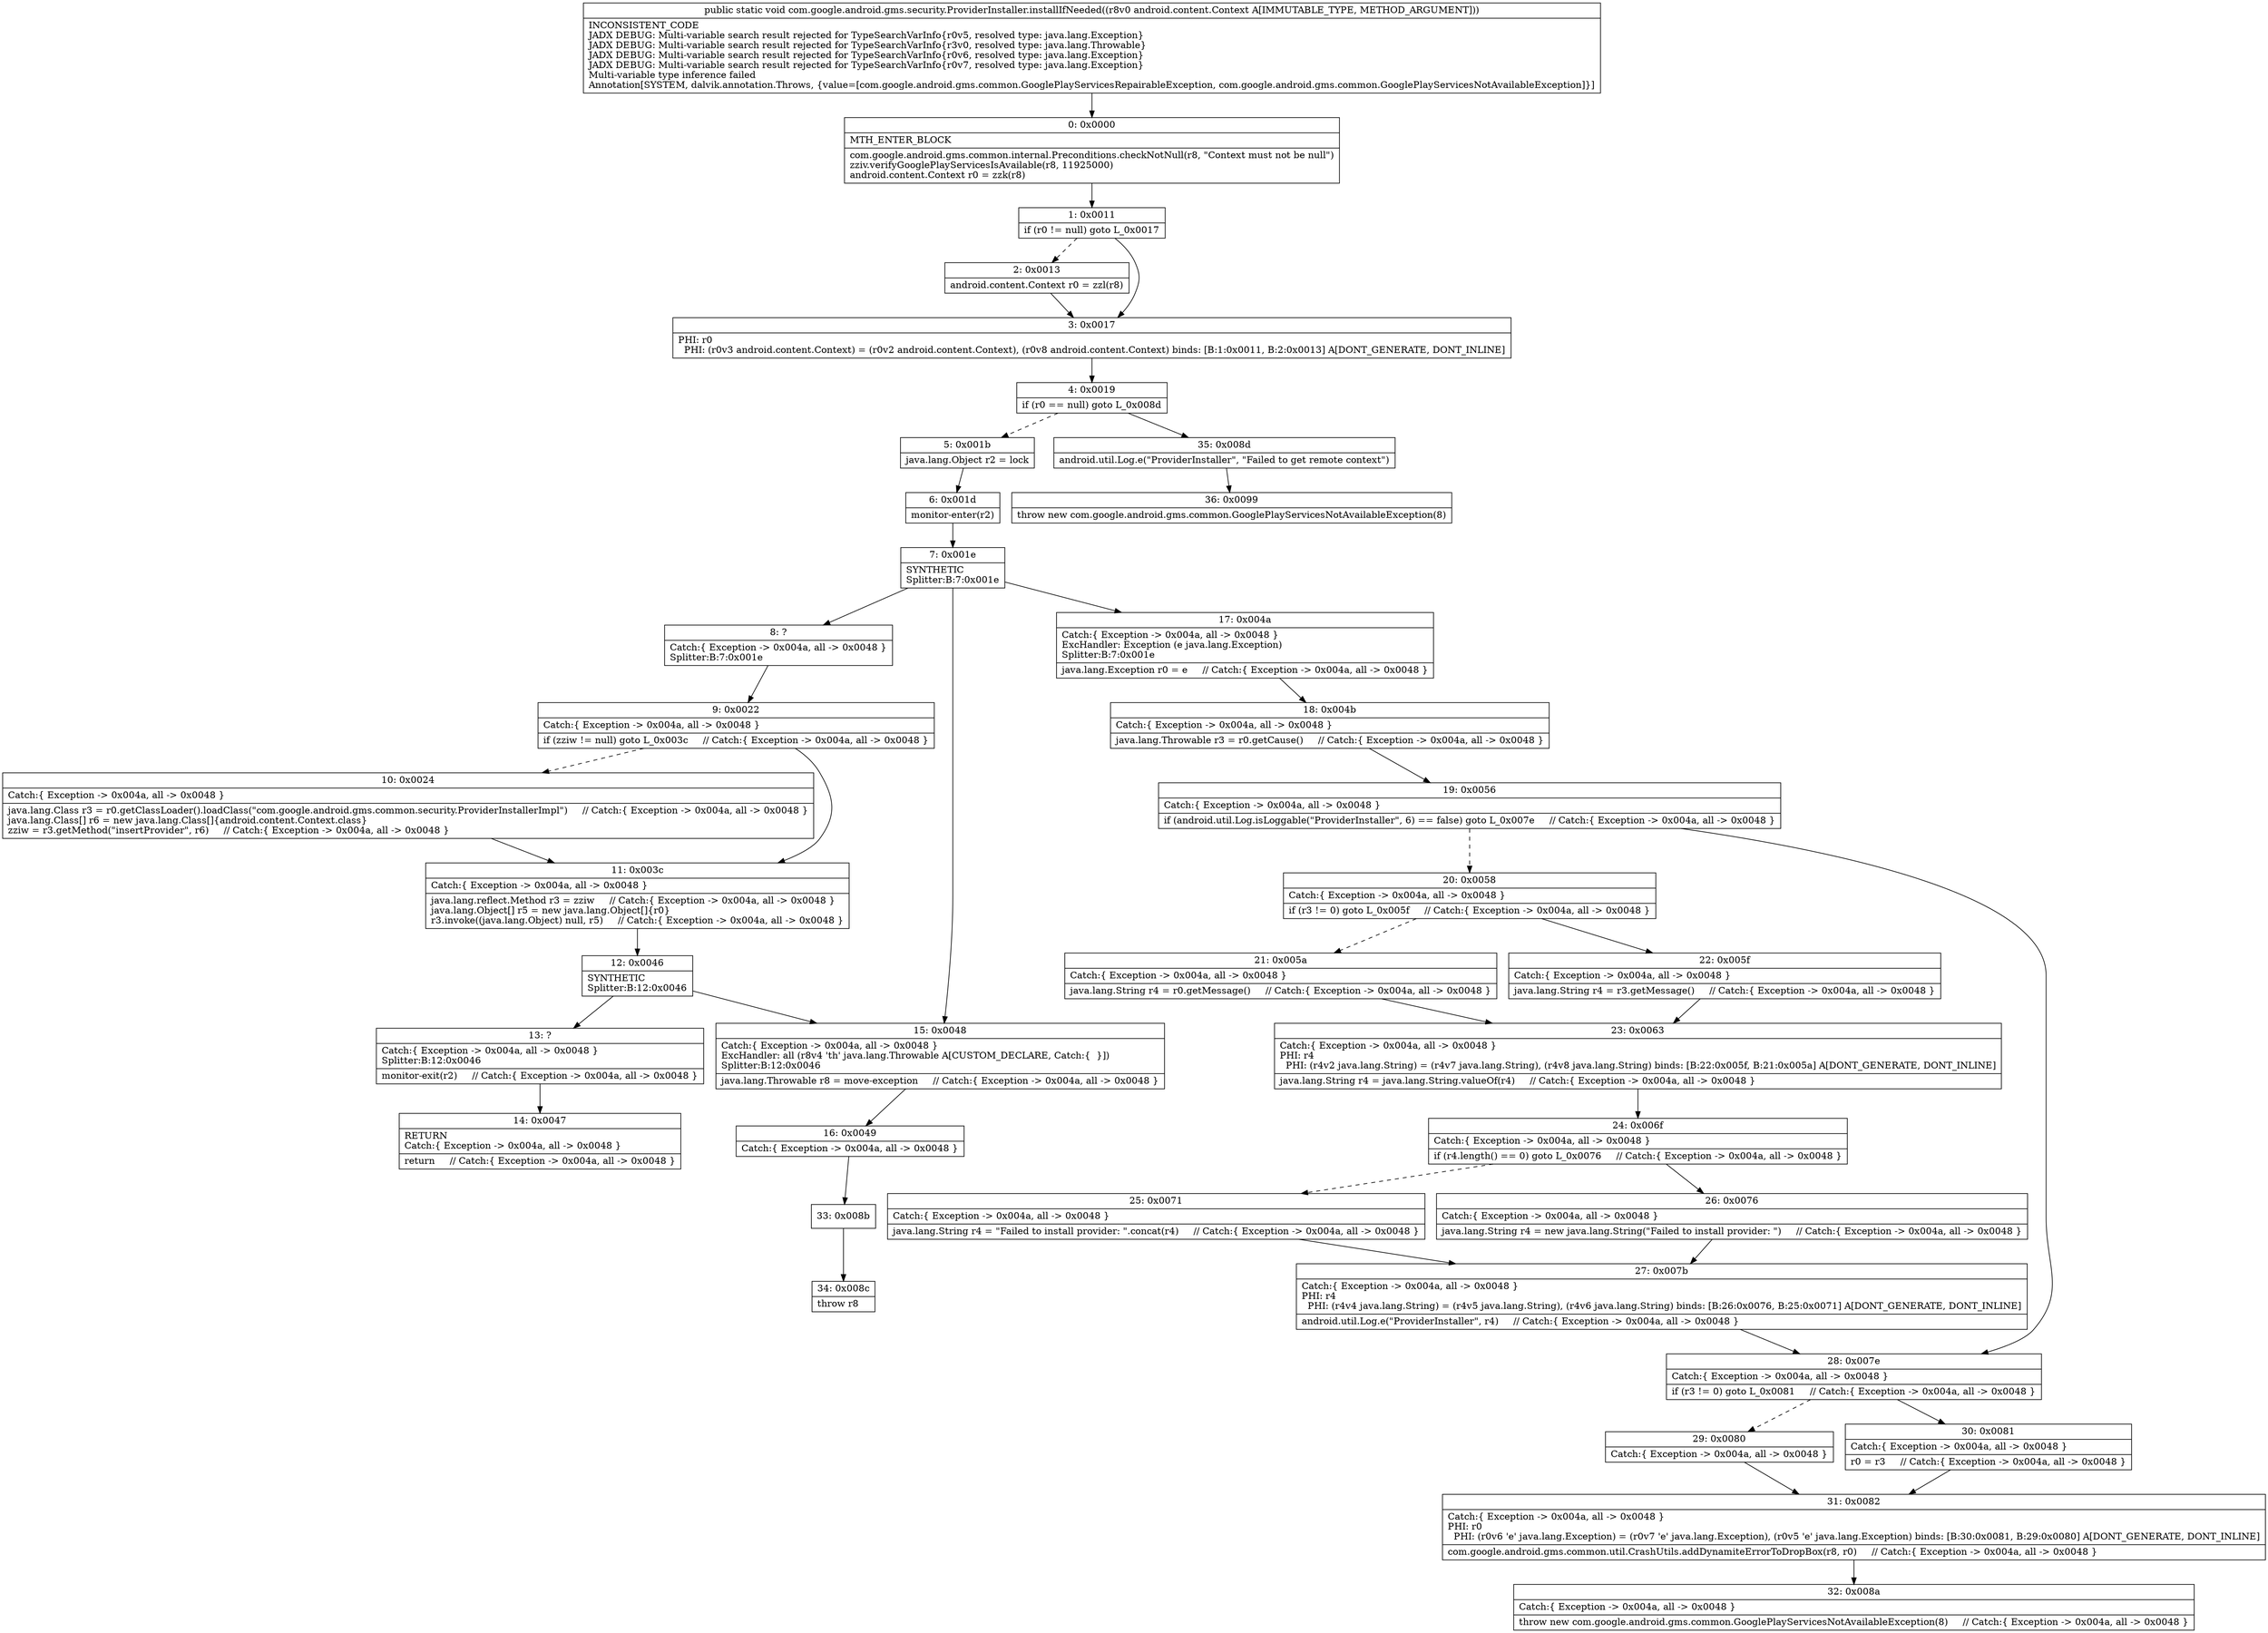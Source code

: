 digraph "CFG forcom.google.android.gms.security.ProviderInstaller.installIfNeeded(Landroid\/content\/Context;)V" {
Node_0 [shape=record,label="{0\:\ 0x0000|MTH_ENTER_BLOCK\l|com.google.android.gms.common.internal.Preconditions.checkNotNull(r8, \"Context must not be null\")\lzziv.verifyGooglePlayServicesIsAvailable(r8, 11925000)\landroid.content.Context r0 = zzk(r8)\l}"];
Node_1 [shape=record,label="{1\:\ 0x0011|if (r0 != null) goto L_0x0017\l}"];
Node_2 [shape=record,label="{2\:\ 0x0013|android.content.Context r0 = zzl(r8)\l}"];
Node_3 [shape=record,label="{3\:\ 0x0017|PHI: r0 \l  PHI: (r0v3 android.content.Context) = (r0v2 android.content.Context), (r0v8 android.content.Context) binds: [B:1:0x0011, B:2:0x0013] A[DONT_GENERATE, DONT_INLINE]\l}"];
Node_4 [shape=record,label="{4\:\ 0x0019|if (r0 == null) goto L_0x008d\l}"];
Node_5 [shape=record,label="{5\:\ 0x001b|java.lang.Object r2 = lock\l}"];
Node_6 [shape=record,label="{6\:\ 0x001d|monitor\-enter(r2)\l}"];
Node_7 [shape=record,label="{7\:\ 0x001e|SYNTHETIC\lSplitter:B:7:0x001e\l}"];
Node_8 [shape=record,label="{8\:\ ?|Catch:\{ Exception \-\> 0x004a, all \-\> 0x0048 \}\lSplitter:B:7:0x001e\l}"];
Node_9 [shape=record,label="{9\:\ 0x0022|Catch:\{ Exception \-\> 0x004a, all \-\> 0x0048 \}\l|if (zziw != null) goto L_0x003c     \/\/ Catch:\{ Exception \-\> 0x004a, all \-\> 0x0048 \}\l}"];
Node_10 [shape=record,label="{10\:\ 0x0024|Catch:\{ Exception \-\> 0x004a, all \-\> 0x0048 \}\l|java.lang.Class r3 = r0.getClassLoader().loadClass(\"com.google.android.gms.common.security.ProviderInstallerImpl\")     \/\/ Catch:\{ Exception \-\> 0x004a, all \-\> 0x0048 \}\ljava.lang.Class[] r6 = new java.lang.Class[]\{android.content.Context.class\}\lzziw = r3.getMethod(\"insertProvider\", r6)     \/\/ Catch:\{ Exception \-\> 0x004a, all \-\> 0x0048 \}\l}"];
Node_11 [shape=record,label="{11\:\ 0x003c|Catch:\{ Exception \-\> 0x004a, all \-\> 0x0048 \}\l|java.lang.reflect.Method r3 = zziw     \/\/ Catch:\{ Exception \-\> 0x004a, all \-\> 0x0048 \}\ljava.lang.Object[] r5 = new java.lang.Object[]\{r0\}\lr3.invoke((java.lang.Object) null, r5)     \/\/ Catch:\{ Exception \-\> 0x004a, all \-\> 0x0048 \}\l}"];
Node_12 [shape=record,label="{12\:\ 0x0046|SYNTHETIC\lSplitter:B:12:0x0046\l}"];
Node_13 [shape=record,label="{13\:\ ?|Catch:\{ Exception \-\> 0x004a, all \-\> 0x0048 \}\lSplitter:B:12:0x0046\l|monitor\-exit(r2)     \/\/ Catch:\{ Exception \-\> 0x004a, all \-\> 0x0048 \}\l}"];
Node_14 [shape=record,label="{14\:\ 0x0047|RETURN\lCatch:\{ Exception \-\> 0x004a, all \-\> 0x0048 \}\l|return     \/\/ Catch:\{ Exception \-\> 0x004a, all \-\> 0x0048 \}\l}"];
Node_15 [shape=record,label="{15\:\ 0x0048|Catch:\{ Exception \-\> 0x004a, all \-\> 0x0048 \}\lExcHandler: all (r8v4 'th' java.lang.Throwable A[CUSTOM_DECLARE, Catch:\{  \}])\lSplitter:B:12:0x0046\l|java.lang.Throwable r8 = move\-exception     \/\/ Catch:\{ Exception \-\> 0x004a, all \-\> 0x0048 \}\l}"];
Node_16 [shape=record,label="{16\:\ 0x0049|Catch:\{ Exception \-\> 0x004a, all \-\> 0x0048 \}\l}"];
Node_17 [shape=record,label="{17\:\ 0x004a|Catch:\{ Exception \-\> 0x004a, all \-\> 0x0048 \}\lExcHandler: Exception (e java.lang.Exception)\lSplitter:B:7:0x001e\l|java.lang.Exception r0 = e     \/\/ Catch:\{ Exception \-\> 0x004a, all \-\> 0x0048 \}\l}"];
Node_18 [shape=record,label="{18\:\ 0x004b|Catch:\{ Exception \-\> 0x004a, all \-\> 0x0048 \}\l|java.lang.Throwable r3 = r0.getCause()     \/\/ Catch:\{ Exception \-\> 0x004a, all \-\> 0x0048 \}\l}"];
Node_19 [shape=record,label="{19\:\ 0x0056|Catch:\{ Exception \-\> 0x004a, all \-\> 0x0048 \}\l|if (android.util.Log.isLoggable(\"ProviderInstaller\", 6) == false) goto L_0x007e     \/\/ Catch:\{ Exception \-\> 0x004a, all \-\> 0x0048 \}\l}"];
Node_20 [shape=record,label="{20\:\ 0x0058|Catch:\{ Exception \-\> 0x004a, all \-\> 0x0048 \}\l|if (r3 != 0) goto L_0x005f     \/\/ Catch:\{ Exception \-\> 0x004a, all \-\> 0x0048 \}\l}"];
Node_21 [shape=record,label="{21\:\ 0x005a|Catch:\{ Exception \-\> 0x004a, all \-\> 0x0048 \}\l|java.lang.String r4 = r0.getMessage()     \/\/ Catch:\{ Exception \-\> 0x004a, all \-\> 0x0048 \}\l}"];
Node_22 [shape=record,label="{22\:\ 0x005f|Catch:\{ Exception \-\> 0x004a, all \-\> 0x0048 \}\l|java.lang.String r4 = r3.getMessage()     \/\/ Catch:\{ Exception \-\> 0x004a, all \-\> 0x0048 \}\l}"];
Node_23 [shape=record,label="{23\:\ 0x0063|Catch:\{ Exception \-\> 0x004a, all \-\> 0x0048 \}\lPHI: r4 \l  PHI: (r4v2 java.lang.String) = (r4v7 java.lang.String), (r4v8 java.lang.String) binds: [B:22:0x005f, B:21:0x005a] A[DONT_GENERATE, DONT_INLINE]\l|java.lang.String r4 = java.lang.String.valueOf(r4)     \/\/ Catch:\{ Exception \-\> 0x004a, all \-\> 0x0048 \}\l}"];
Node_24 [shape=record,label="{24\:\ 0x006f|Catch:\{ Exception \-\> 0x004a, all \-\> 0x0048 \}\l|if (r4.length() == 0) goto L_0x0076     \/\/ Catch:\{ Exception \-\> 0x004a, all \-\> 0x0048 \}\l}"];
Node_25 [shape=record,label="{25\:\ 0x0071|Catch:\{ Exception \-\> 0x004a, all \-\> 0x0048 \}\l|java.lang.String r4 = \"Failed to install provider: \".concat(r4)     \/\/ Catch:\{ Exception \-\> 0x004a, all \-\> 0x0048 \}\l}"];
Node_26 [shape=record,label="{26\:\ 0x0076|Catch:\{ Exception \-\> 0x004a, all \-\> 0x0048 \}\l|java.lang.String r4 = new java.lang.String(\"Failed to install provider: \")     \/\/ Catch:\{ Exception \-\> 0x004a, all \-\> 0x0048 \}\l}"];
Node_27 [shape=record,label="{27\:\ 0x007b|Catch:\{ Exception \-\> 0x004a, all \-\> 0x0048 \}\lPHI: r4 \l  PHI: (r4v4 java.lang.String) = (r4v5 java.lang.String), (r4v6 java.lang.String) binds: [B:26:0x0076, B:25:0x0071] A[DONT_GENERATE, DONT_INLINE]\l|android.util.Log.e(\"ProviderInstaller\", r4)     \/\/ Catch:\{ Exception \-\> 0x004a, all \-\> 0x0048 \}\l}"];
Node_28 [shape=record,label="{28\:\ 0x007e|Catch:\{ Exception \-\> 0x004a, all \-\> 0x0048 \}\l|if (r3 != 0) goto L_0x0081     \/\/ Catch:\{ Exception \-\> 0x004a, all \-\> 0x0048 \}\l}"];
Node_29 [shape=record,label="{29\:\ 0x0080|Catch:\{ Exception \-\> 0x004a, all \-\> 0x0048 \}\l}"];
Node_30 [shape=record,label="{30\:\ 0x0081|Catch:\{ Exception \-\> 0x004a, all \-\> 0x0048 \}\l|r0 = r3     \/\/ Catch:\{ Exception \-\> 0x004a, all \-\> 0x0048 \}\l}"];
Node_31 [shape=record,label="{31\:\ 0x0082|Catch:\{ Exception \-\> 0x004a, all \-\> 0x0048 \}\lPHI: r0 \l  PHI: (r0v6 'e' java.lang.Exception) = (r0v7 'e' java.lang.Exception), (r0v5 'e' java.lang.Exception) binds: [B:30:0x0081, B:29:0x0080] A[DONT_GENERATE, DONT_INLINE]\l|com.google.android.gms.common.util.CrashUtils.addDynamiteErrorToDropBox(r8, r0)     \/\/ Catch:\{ Exception \-\> 0x004a, all \-\> 0x0048 \}\l}"];
Node_32 [shape=record,label="{32\:\ 0x008a|Catch:\{ Exception \-\> 0x004a, all \-\> 0x0048 \}\l|throw new com.google.android.gms.common.GooglePlayServicesNotAvailableException(8)     \/\/ Catch:\{ Exception \-\> 0x004a, all \-\> 0x0048 \}\l}"];
Node_33 [shape=record,label="{33\:\ 0x008b}"];
Node_34 [shape=record,label="{34\:\ 0x008c|throw r8\l}"];
Node_35 [shape=record,label="{35\:\ 0x008d|android.util.Log.e(\"ProviderInstaller\", \"Failed to get remote context\")\l}"];
Node_36 [shape=record,label="{36\:\ 0x0099|throw new com.google.android.gms.common.GooglePlayServicesNotAvailableException(8)\l}"];
MethodNode[shape=record,label="{public static void com.google.android.gms.security.ProviderInstaller.installIfNeeded((r8v0 android.content.Context A[IMMUTABLE_TYPE, METHOD_ARGUMENT]))  | INCONSISTENT_CODE\lJADX DEBUG: Multi\-variable search result rejected for TypeSearchVarInfo\{r0v5, resolved type: java.lang.Exception\}\lJADX DEBUG: Multi\-variable search result rejected for TypeSearchVarInfo\{r3v0, resolved type: java.lang.Throwable\}\lJADX DEBUG: Multi\-variable search result rejected for TypeSearchVarInfo\{r0v6, resolved type: java.lang.Exception\}\lJADX DEBUG: Multi\-variable search result rejected for TypeSearchVarInfo\{r0v7, resolved type: java.lang.Exception\}\lMulti\-variable type inference failed\lAnnotation[SYSTEM, dalvik.annotation.Throws, \{value=[com.google.android.gms.common.GooglePlayServicesRepairableException, com.google.android.gms.common.GooglePlayServicesNotAvailableException]\}]\l}"];
MethodNode -> Node_0;
Node_0 -> Node_1;
Node_1 -> Node_2[style=dashed];
Node_1 -> Node_3;
Node_2 -> Node_3;
Node_3 -> Node_4;
Node_4 -> Node_5[style=dashed];
Node_4 -> Node_35;
Node_5 -> Node_6;
Node_6 -> Node_7;
Node_7 -> Node_8;
Node_7 -> Node_17;
Node_7 -> Node_15;
Node_8 -> Node_9;
Node_9 -> Node_10[style=dashed];
Node_9 -> Node_11;
Node_10 -> Node_11;
Node_11 -> Node_12;
Node_12 -> Node_13;
Node_12 -> Node_15;
Node_13 -> Node_14;
Node_15 -> Node_16;
Node_16 -> Node_33;
Node_17 -> Node_18;
Node_18 -> Node_19;
Node_19 -> Node_20[style=dashed];
Node_19 -> Node_28;
Node_20 -> Node_21[style=dashed];
Node_20 -> Node_22;
Node_21 -> Node_23;
Node_22 -> Node_23;
Node_23 -> Node_24;
Node_24 -> Node_25[style=dashed];
Node_24 -> Node_26;
Node_25 -> Node_27;
Node_26 -> Node_27;
Node_27 -> Node_28;
Node_28 -> Node_29[style=dashed];
Node_28 -> Node_30;
Node_29 -> Node_31;
Node_30 -> Node_31;
Node_31 -> Node_32;
Node_33 -> Node_34;
Node_35 -> Node_36;
}

